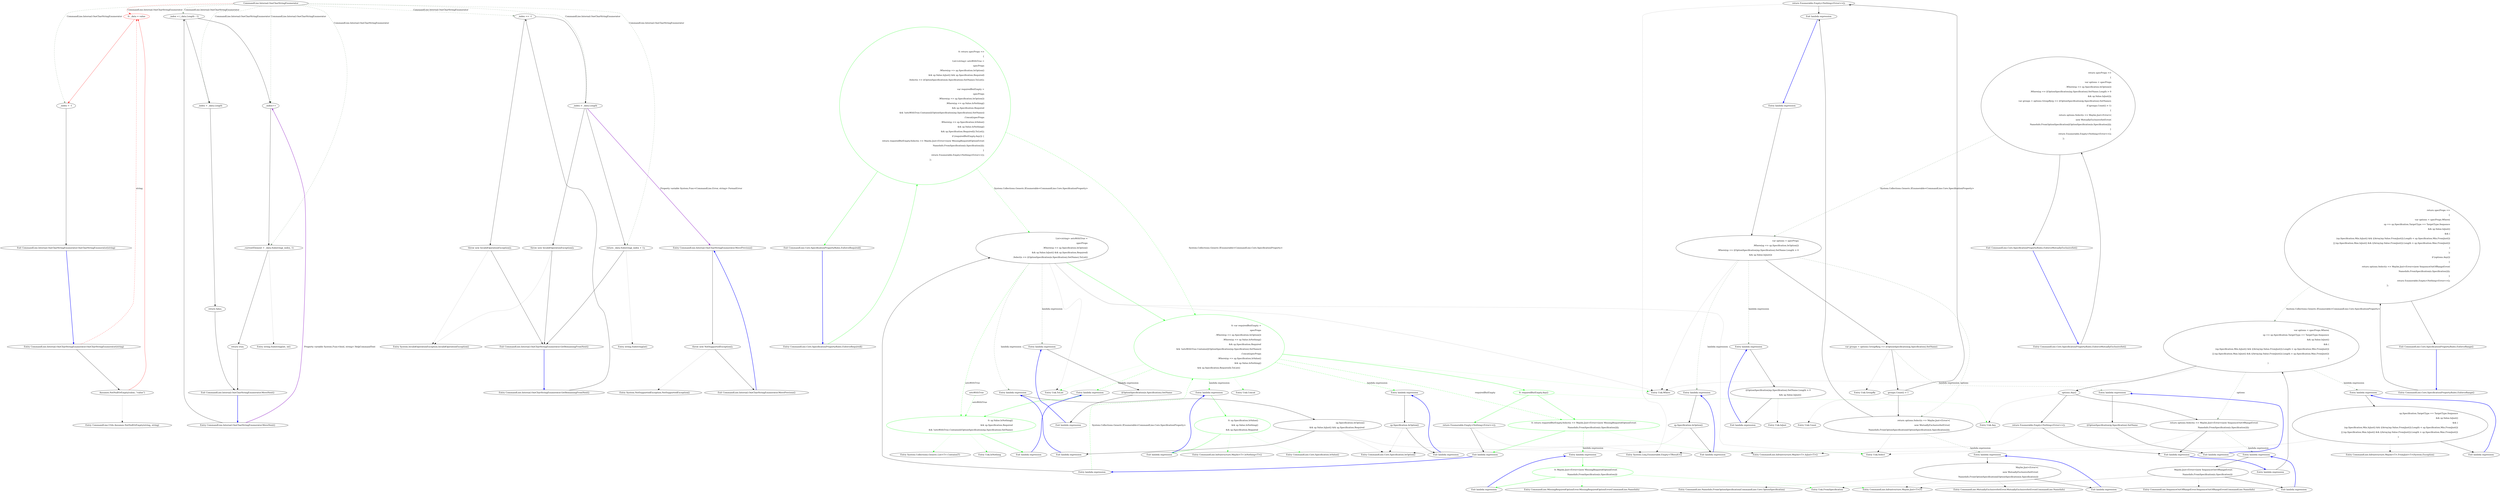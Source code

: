 digraph  {
n28 [label="CommandLine.Internal.OneCharStringEnumerator", span=""];
n0 [cluster="CommandLine.Internal.OneCharStringEnumerator.OneCharStringEnumerator(string)", label="Entry CommandLine.Internal.OneCharStringEnumerator.OneCharStringEnumerator(string)", span="37-37"];
n1 [cluster="CommandLine.Internal.OneCharStringEnumerator.OneCharStringEnumerator(string)", label="Assumes.NotNullOrEmpty(value, ''value'')", span="39-39"];
n2 [cluster="CommandLine.Internal.OneCharStringEnumerator.OneCharStringEnumerator(string)", color=red, community=0, label="0: _data = value", span="40-40"];
n5 [cluster="CommandLine.Utils.Assumes.NotNullOrEmpty(string, string)", label="Entry CommandLine.Utils.Assumes.NotNullOrEmpty(string, string)", span="54-54"];
n3 [cluster="CommandLine.Internal.OneCharStringEnumerator.OneCharStringEnumerator(string)", label="_index = -1", span="41-41"];
n4 [cluster="CommandLine.Internal.OneCharStringEnumerator.OneCharStringEnumerator(string)", label="Exit CommandLine.Internal.OneCharStringEnumerator.OneCharStringEnumerator(string)", span="37-37"];
n6 [cluster="CommandLine.Internal.OneCharStringEnumerator.MoveNext()", label="Entry CommandLine.Internal.OneCharStringEnumerator.MoveNext()", span="75-75"];
n7 [cluster="CommandLine.Internal.OneCharStringEnumerator.MoveNext()", label="_index < (_data.Length - 1)", span="77-77"];
n8 [cluster="CommandLine.Internal.OneCharStringEnumerator.MoveNext()", label="_index++", span="79-79"];
n11 [cluster="CommandLine.Internal.OneCharStringEnumerator.MoveNext()", label="_index = _data.Length", span="83-83"];
n9 [cluster="CommandLine.Internal.OneCharStringEnumerator.MoveNext()", label="_currentElement = _data.Substring(_index, 1)", span="80-80"];
n10 [cluster="CommandLine.Internal.OneCharStringEnumerator.MoveNext()", label="return true;", span="81-81"];
n14 [cluster="string.Substring(int, int)", label="Entry string.Substring(int, int)", span="0-0"];
n12 [cluster="CommandLine.Internal.OneCharStringEnumerator.MoveNext()", label="return false;", span="84-84"];
n13 [cluster="CommandLine.Internal.OneCharStringEnumerator.MoveNext()", label="Exit CommandLine.Internal.OneCharStringEnumerator.MoveNext()", span="75-75"];
n15 [cluster="CommandLine.Internal.OneCharStringEnumerator.GetRemainingFromNext()", label="Entry CommandLine.Internal.OneCharStringEnumerator.GetRemainingFromNext()", span="87-87"];
n16 [cluster="CommandLine.Internal.OneCharStringEnumerator.GetRemainingFromNext()", label="_index == -1", span="89-89"];
n17 [cluster="CommandLine.Internal.OneCharStringEnumerator.GetRemainingFromNext()", label="throw new InvalidOperationException();", span="89-89"];
n18 [cluster="CommandLine.Internal.OneCharStringEnumerator.GetRemainingFromNext()", label="_index > _data.Length", span="90-90"];
n19 [cluster="CommandLine.Internal.OneCharStringEnumerator.GetRemainingFromNext()", label="throw new InvalidOperationException();", span="90-90"];
n20 [cluster="CommandLine.Internal.OneCharStringEnumerator.GetRemainingFromNext()", label="return _data.Substring(_index + 1);", span="91-91"];
n21 [cluster="CommandLine.Internal.OneCharStringEnumerator.GetRemainingFromNext()", label="Exit CommandLine.Internal.OneCharStringEnumerator.GetRemainingFromNext()", span="87-87"];
n23 [cluster="string.Substring(int)", label="Entry string.Substring(int)", span="0-0"];
n22 [cluster="System.InvalidOperationException.InvalidOperationException()", label="Entry System.InvalidOperationException.InvalidOperationException()", span="0-0"];
n24 [cluster="CommandLine.Internal.OneCharStringEnumerator.MovePrevious()", label="Entry CommandLine.Internal.OneCharStringEnumerator.MovePrevious()", span="94-94"];
n25 [cluster="CommandLine.Internal.OneCharStringEnumerator.MovePrevious()", label="throw new NotSupportedException();", span="94-94"];
n26 [cluster="CommandLine.Internal.OneCharStringEnumerator.MovePrevious()", label="Exit CommandLine.Internal.OneCharStringEnumerator.MovePrevious()", span="94-94"];
n27 [cluster="System.NotSupportedException.NotSupportedException()", label="Entry System.NotSupportedException.NotSupportedException()", span="0-0"];
d33 [cluster="CommandLine.Core.SpecificationPropertyRules.EnforceRequired()", color=green, community=0, label="0: return specProps =>\r\n            {\r\n                List<string> setsWithTrue =\r\n                    specProps\r\n                        .Where(sp => sp.Specification.IsOption()\r\n                            && sp.Value.IsJust() && sp.Specification.Required)\r\n                        .Select(s => ((OptionSpecification)s.Specification).SetName).ToList();\r\n                \r\n                var requiredButEmpty =\r\n                    specProps\r\n                        .Where(sp => sp.Specification.IsOption())\r\n                        .Where(sp => sp.Value.IsNothing()\r\n                            && sp.Specification.Required\r\n                            && !setsWithTrue.Contains(((OptionSpecification)sp.Specification).SetName))\r\n                    .Concat(specProps\r\n                        .Where(sp => sp.Specification.IsValue()\r\n                            && sp.Value.IsNothing()\r\n                            && sp.Specification.Required)).ToList();\r\n                    if (requiredButEmpty.Any()) {\r\n                        return requiredButEmpty.Select(s => Maybe.Just<Error>(new MissingRequiredOptionError(\r\n                            NameInfo.FromSpecification(s.Specification))));\r\n                    }\r\n                    return Enumerable.Empty<Nothing<Error>>();\r\n                };", span="39-62"];
d32 [cluster="CommandLine.Core.SpecificationPropertyRules.EnforceRequired()", label="Entry CommandLine.Core.SpecificationPropertyRules.EnforceRequired()", span="37-37"];
d34 [cluster="CommandLine.Core.SpecificationPropertyRules.EnforceRequired()", label="Exit CommandLine.Core.SpecificationPropertyRules.EnforceRequired()", span="37-37"];
d36 [cluster="lambda expression", label="List<string> setsWithTrue =\r\n                    specProps\r\n                        .Where(sp => sp.Specification.IsOption()\r\n                            && sp.Value.IsJust() && sp.Specification.Required)\r\n                        .Select(s => ((OptionSpecification)s.Specification).SetName).ToList()", span="41-45"];
d37 [cluster="lambda expression", color=green, community=0, label="0: var requiredButEmpty =\r\n                    specProps\r\n                        .Where(sp => sp.Specification.IsOption())\r\n                        .Where(sp => sp.Value.IsNothing()\r\n                            && sp.Specification.Required\r\n                            && !setsWithTrue.Contains(((OptionSpecification)sp.Specification).SetName))\r\n                    .Concat(specProps\r\n                        .Where(sp => sp.Specification.IsValue()\r\n                            && sp.Value.IsNothing()\r\n                            && sp.Specification.Required)).ToList()", span="47-56"];
d35 [cluster="lambda expression", label="Entry lambda expression", span="39-62"];
d38 [cluster="lambda expression", color=green, community=0, label="0: requiredButEmpty.Any()", span="57-57"];
d10 [cluster="Unk.Where", label="Entry Unk.Where", span=""];
d43 [cluster="Unk.Concat", label="Entry Unk.Concat", span=""];
d42 [cluster="Unk.ToList", label="Entry Unk.ToList", span=""];
d52 [cluster="lambda expression", label="Entry lambda expression", span="49-49"];
d55 [cluster="lambda expression", label="Entry lambda expression", span="50-52"];
d60 [cluster="lambda expression", label="Entry lambda expression", span="54-56"];
d39 [cluster="lambda expression", color=green, community=0, label="0: return requiredButEmpty.Select(s => Maybe.Just<Error>(new MissingRequiredOptionError(\r\n                            NameInfo.FromSpecification(s.Specification))));", span="58-59"];
d56 [cluster="lambda expression", color=green, community=0, label="0: sp.Value.IsNothing()\r\n                            && sp.Specification.Required\r\n                            && !setsWithTrue.Contains(((OptionSpecification)sp.Specification).SetName)", span="50-52"];
d87 [label=setsWithTrue, span=""];
d57 [cluster="lambda expression", label="Exit lambda expression", span="50-52"];
d58 [cluster="Unk.IsNothing", label="Entry Unk.IsNothing", span=""];
d59 [cluster="System.Collections.Generic.List<T>.Contains(T)", label="Entry System.Collections.Generic.List<T>.Contains(T)", span="0-0"];
d40 [cluster="lambda expression", label="return Enumerable.Empty<Nothing<Error>>();", span="61-61"];
d44 [cluster="Unk.Any", label="Entry Unk.Any", span=""];
d41 [cluster="lambda expression", label="Exit lambda expression", span="39-62"];
d13 [cluster="Unk.Select", label="Entry Unk.Select", span=""];
d65 [cluster="lambda expression", label="Entry lambda expression", span="58-59"];
d61 [cluster="lambda expression", color=green, community=0, label="0: sp.Specification.IsValue()\r\n                            && sp.Value.IsNothing()\r\n                            && sp.Specification.Required", span="54-56"];
d62 [cluster="lambda expression", label="Exit lambda expression", span="54-56"];
d63 [cluster="CommandLine.Core.Specification.IsValue()", label="Entry CommandLine.Core.Specification.IsValue()", span="15-15"];
d64 [cluster="CommandLine.Infrastructure.Maybe<T>.IsNothing<T>()", label="Entry CommandLine.Infrastructure.Maybe<T>.IsNothing<T>()", span="144-144"];
d66 [cluster="lambda expression", color=green, community=0, label="0: Maybe.Just<Error>(new MissingRequiredOptionError(\r\n                            NameInfo.FromSpecification(s.Specification)))", span="58-59"];
d67 [cluster="lambda expression", label="Exit lambda expression", span="58-59"];
d68 [cluster="CommandLine.MissingRequiredOptionError.MissingRequiredOptionError(CommandLine.NameInfo)", label="Entry CommandLine.MissingRequiredOptionError.MissingRequiredOptionError(CommandLine.NameInfo)", span="283-283"];
d69 [cluster="Unk.FromSpecification", label="Entry Unk.FromSpecification", span=""];
d31 [cluster="CommandLine.Infrastructure.Maybe.Just<T>(T)", label="Entry CommandLine.Infrastructure.Maybe.Just<T>(T)", span="68-68"];
d45 [cluster="lambda expression", label="Entry lambda expression", span="43-44"];
d49 [cluster="lambda expression", label="Entry lambda expression", span="45-45"];
d4 [cluster="lambda expression", label="var options = specProps\r\n                            .Where(sp => sp.Specification.IsOption())\r\n                            .Where(sp => ((OptionSpecification)sp.Specification).SetName.Length > 0\r\n                                   && sp.Value.IsJust())", span="22-25"];
d74 [cluster="lambda expression", label="var options = specProps.Where(\r\n                        sp => sp.Specification.TargetType == TargetType.Sequence\r\n                        && sp.Value.IsJust()\r\n                        && (\r\n                            (sp.Specification.Min.IsJust() && ((Array)sp.Value.FromJust()).Length < sp.Specification.Min.FromJust())\r\n                            || (sp.Specification.Max.IsJust() && ((Array)sp.Value.FromJust()).Length > sp.Specification.Max.FromJust())\r\n                        )\r\n                    )", span="69-76"];
d54 [cluster="lambda expression", label="Exit lambda expression", span="49-49"];
d53 [cluster="lambda expression", label="sp.Specification.IsOption()", span="49-49"];
d14 [cluster="System.Linq.Enumerable.Empty<TResult>()", label="Entry System.Linq.Enumerable.Empty<TResult>()", span="0-0"];
d75 [cluster="lambda expression", label="options.Any()", span="77-77"];
d7 [cluster="lambda expression", label="return options.Select(s => Maybe.Just<Error>(\r\n                            new MutuallyExclusiveSetError(\r\n                                NameInfo.FromOptionSpecification((OptionSpecification)s.Specification))));", span="29-31"];
d76 [cluster="lambda expression", label="return options.Select(s => Maybe.Just<Error>(new SequenceOutOfRangeError(\r\n                            NameInfo.FromSpecification(s.Specification))));", span="79-80"];
d84 [cluster="lambda expression", label="Maybe.Just<Error>(new SequenceOutOfRangeError(\r\n                            NameInfo.FromSpecification(s.Specification)))", span="79-80"];
d27 [cluster="lambda expression", label="Maybe.Just<Error>(\r\n                            new MutuallyExclusiveSetError(\r\n                                NameInfo.FromOptionSpecification((OptionSpecification)s.Specification)))", span="29-31"];
d47 [cluster="lambda expression", label="Exit lambda expression", span="43-44"];
d46 [cluster="lambda expression", label="sp.Specification.IsOption()\r\n                            && sp.Value.IsJust() && sp.Specification.Required", span="43-44"];
d51 [cluster="lambda expression", label="Exit lambda expression", span="45-45"];
d50 [cluster="lambda expression", label="((OptionSpecification)s.Specification).SetName", span="45-45"];
d1 [cluster="CommandLine.Core.SpecificationPropertyRules.EnforceMutuallyExclusiveSet()", label="return specProps =>\r\n                {\r\n                    var options = specProps\r\n                            .Where(sp => sp.Specification.IsOption())\r\n                            .Where(sp => ((OptionSpecification)sp.Specification).SetName.Length > 0\r\n                                   && sp.Value.IsJust());\r\n                    var groups = options.GroupBy(g => ((OptionSpecification)g.Specification).SetName);\r\n                    if (groups.Count() > 1)\r\n                    {\r\n                        return options.Select(s => Maybe.Just<Error>(\r\n                            new MutuallyExclusiveSetError(\r\n                                NameInfo.FromOptionSpecification((OptionSpecification)s.Specification))));\r\n                    }\r\n                    return Enumerable.Empty<Nothing<Error>>();\r\n                };", span="20-34"];
d3 [cluster="lambda expression", label="Entry lambda expression", span="20-34"];
d5 [cluster="lambda expression", label="var groups = options.GroupBy(g => ((OptionSpecification)g.Specification).SetName)", span="26-26"];
d15 [cluster="lambda expression", label="Entry lambda expression", span="23-23"];
d19 [cluster="lambda expression", label="Entry lambda expression", span="24-25"];
d71 [cluster="CommandLine.Core.SpecificationPropertyRules.EnforceRange()", label="return specProps =>\r\n                {\r\n                    var options = specProps.Where(\r\n                        sp => sp.Specification.TargetType == TargetType.Sequence\r\n                        && sp.Value.IsJust()\r\n                        && (\r\n                            (sp.Specification.Min.IsJust() && ((Array)sp.Value.FromJust()).Length < sp.Specification.Min.FromJust())\r\n                            || (sp.Specification.Max.IsJust() && ((Array)sp.Value.FromJust()).Length > sp.Specification.Max.FromJust())\r\n                        )\r\n                    );\r\n                    if (options.Any())\r\n                    {\r\n                        return options.Select(s => Maybe.Just<Error>(new SequenceOutOfRangeError(\r\n                            NameInfo.FromSpecification(s.Specification))));\r\n                    }\r\n                    return Enumerable.Empty<Nothing<Error>>();\r\n                };", span="67-83"];
d73 [cluster="lambda expression", label="Entry lambda expression", span="67-83"];
d79 [cluster="lambda expression", label="Entry lambda expression", span="70-75"];
d18 [cluster="CommandLine.Core.Specification.IsOption()", label="Entry CommandLine.Core.Specification.IsOption()", span="10-10"];
d8 [cluster="lambda expression", label="return Enumerable.Empty<Nothing<Error>>();", span="33-33"];
d77 [cluster="lambda expression", label="return Enumerable.Empty<Nothing<Error>>();", span="82-82"];
d6 [cluster="lambda expression", label="groups.Count() > 1", span="27-27"];
d9 [cluster="lambda expression", label="Exit lambda expression", span="20-34"];
d26 [cluster="lambda expression", label="Entry lambda expression", span="29-31"];
d78 [cluster="lambda expression", label="Exit lambda expression", span="67-83"];
d83 [cluster="lambda expression", label="Entry lambda expression", span="79-80"];
d85 [cluster="lambda expression", label="Exit lambda expression", span="79-80"];
d86 [cluster="CommandLine.SequenceOutOfRangeError.SequenceOutOfRangeError(CommandLine.NameInfo)", label="Entry CommandLine.SequenceOutOfRangeError.SequenceOutOfRangeError(CommandLine.NameInfo)", span="316-316"];
d28 [cluster="lambda expression", label="Exit lambda expression", span="29-31"];
d29 [cluster="CommandLine.MutuallyExclusiveSetError.MutuallyExclusiveSetError(CommandLine.NameInfo)", label="Entry CommandLine.MutuallyExclusiveSetError.MutuallyExclusiveSetError(CommandLine.NameInfo)", span="294-294"];
d30 [cluster="CommandLine.NameInfo.FromOptionSpecification(CommandLine.Core.OptionSpecification)", label="Entry CommandLine.NameInfo.FromOptionSpecification(CommandLine.Core.OptionSpecification)", span="60-60"];
d48 [cluster="CommandLine.Infrastructure.Maybe<T>.IsJust<T>()", label="Entry CommandLine.Infrastructure.Maybe<T>.IsJust<T>()", span="149-149"];
d0 [cluster="CommandLine.Core.SpecificationPropertyRules.EnforceMutuallyExclusiveSet()", label="Entry CommandLine.Core.SpecificationPropertyRules.EnforceMutuallyExclusiveSet()", span="18-18"];
d2 [cluster="CommandLine.Core.SpecificationPropertyRules.EnforceMutuallyExclusiveSet()", label="Exit CommandLine.Core.SpecificationPropertyRules.EnforceMutuallyExclusiveSet()", span="18-18"];
d11 [cluster="Unk.GroupBy", label="Entry Unk.GroupBy", span=""];
d23 [cluster="lambda expression", label="Entry lambda expression", span="26-26"];
d17 [cluster="lambda expression", label="Exit lambda expression", span="23-23"];
d16 [cluster="lambda expression", label="sp.Specification.IsOption()", span="23-23"];
d21 [cluster="lambda expression", label="Exit lambda expression", span="24-25"];
d20 [cluster="lambda expression", label="((OptionSpecification)sp.Specification).SetName.Length > 0\r\n                                   && sp.Value.IsJust()", span="24-25"];
d70 [cluster="CommandLine.Core.SpecificationPropertyRules.EnforceRange()", label="Entry CommandLine.Core.SpecificationPropertyRules.EnforceRange()", span="65-65"];
d72 [cluster="CommandLine.Core.SpecificationPropertyRules.EnforceRange()", label="Exit CommandLine.Core.SpecificationPropertyRules.EnforceRange()", span="65-65"];
d81 [cluster="lambda expression", label="Exit lambda expression", span="70-75"];
d80 [cluster="lambda expression", label="sp.Specification.TargetType == TargetType.Sequence\r\n                        && sp.Value.IsJust()\r\n                        && (\r\n                            (sp.Specification.Min.IsJust() && ((Array)sp.Value.FromJust()).Length < sp.Specification.Min.FromJust())\r\n                            || (sp.Specification.Max.IsJust() && ((Array)sp.Value.FromJust()).Length > sp.Specification.Max.FromJust())\r\n                        )", span="70-75"];
d12 [cluster="Unk.Count", label="Entry Unk.Count", span=""];
d25 [cluster="lambda expression", label="Exit lambda expression", span="26-26"];
d24 [cluster="lambda expression", label="((OptionSpecification)g.Specification).SetName", span="26-26"];
d22 [cluster="Unk.IsJust", label="Entry Unk.IsJust", span=""];
d82 [cluster="CommandLine.Infrastructure.Maybe<T>.FromJust<T>(System.Exception)", label="Entry CommandLine.Infrastructure.Maybe<T>.FromJust<T>(System.Exception)", span="134-134"];
n28 -> n2  [color=red, key=1, label="CommandLine.Internal.OneCharStringEnumerator", style=dashed];
n28 -> n3  [color=darkseagreen4, key=1, label="CommandLine.Internal.OneCharStringEnumerator", style=dashed];
n28 -> n7  [color=darkseagreen4, key=1, label="CommandLine.Internal.OneCharStringEnumerator", style=dashed];
n28 -> n8  [color=darkseagreen4, key=1, label="CommandLine.Internal.OneCharStringEnumerator", style=dashed];
n28 -> n9  [color=darkseagreen4, key=1, label="CommandLine.Internal.OneCharStringEnumerator", style=dashed];
n28 -> n11  [color=darkseagreen4, key=1, label="CommandLine.Internal.OneCharStringEnumerator", style=dashed];
n28 -> n16  [color=darkseagreen4, key=1, label="CommandLine.Internal.OneCharStringEnumerator", style=dashed];
n28 -> n18  [color=darkseagreen4, key=1, label="CommandLine.Internal.OneCharStringEnumerator", style=dashed];
n28 -> n20  [color=darkseagreen4, key=1, label="CommandLine.Internal.OneCharStringEnumerator", style=dashed];
n0 -> n1  [key=0, style=solid];
n0 -> n2  [color=red, key=1, label=string, style=dashed];
n1 -> n2  [color=red, key=0, style=solid];
n1 -> n5  [key=2, style=dotted];
n2 -> n3  [color=red, key=0, style=solid];
n3 -> n4  [key=0, style=solid];
n4 -> n0  [color=blue, key=0, style=bold];
n6 -> n7  [key=0, style=solid];
n6 -> n8  [color=darkorchid, key=3, label="Property variable System.Func<bool, string> HelpCommandText", style=bold];
n7 -> n8  [key=0, style=solid];
n7 -> n11  [key=0, style=solid];
n8 -> n9  [key=0, style=solid];
n11 -> n12  [key=0, style=solid];
n9 -> n10  [key=0, style=solid];
n9 -> n14  [key=2, style=dotted];
n10 -> n13  [key=0, style=solid];
n12 -> n13  [key=0, style=solid];
n13 -> n6  [color=blue, key=0, style=bold];
n15 -> n16  [key=0, style=solid];
n16 -> n17  [key=0, style=solid];
n16 -> n18  [key=0, style=solid];
n17 -> n21  [key=0, style=solid];
n17 -> n22  [key=2, style=dotted];
n18 -> n19  [key=0, style=solid];
n18 -> n20  [key=0, style=solid];
n18 -> n24  [color=darkorchid, key=3, label="Property variable System.Func<CommandLine.Error, string> FormatError", style=bold];
n19 -> n21  [key=0, style=solid];
n19 -> n22  [key=2, style=dotted];
n20 -> n21  [key=0, style=solid];
n20 -> n23  [key=2, style=dotted];
n21 -> n15  [color=blue, key=0, style=bold];
n24 -> n25  [key=0, style=solid];
n25 -> n26  [key=0, style=solid];
n25 -> n27  [key=2, style=dotted];
n26 -> n24  [color=blue, key=0, style=bold];
d33 -> d34  [color=green, key=0, style=solid];
d33 -> d36  [color=green, key=1, label="System.Collections.Generic.IEnumerable<CommandLine.Core.SpecificationProperty>", style=dashed];
d33 -> d37  [color=green, key=1, label="System.Collections.Generic.IEnumerable<CommandLine.Core.SpecificationProperty>", style=dashed];
d32 -> d33  [color=green, key=0, style=solid];
d34 -> d32  [color=blue, key=0, style=bold];
d36 -> d37  [color=green, key=0, style=solid];
d36 -> d56  [color=green, key=1, label=setsWithTrue, style=dashed];
d36 -> d10  [key=2, style=dotted];
d36 -> d13  [key=2, style=dotted];
d36 -> d42  [key=2, style=dotted];
d36 -> d45  [color=darkseagreen4, key=1, label="lambda expression", style=dashed];
d36 -> d49  [color=darkseagreen4, key=1, label="lambda expression", style=dashed];
d37 -> d38  [color=green, key=0, style=solid];
d37 -> d10  [color=green, key=2, style=dotted];
d37 -> d43  [color=green, key=2, style=dotted];
d37 -> d42  [color=green, key=2, style=dotted];
d37 -> d52  [color=green, key=1, label="lambda expression", style=dashed];
d37 -> d55  [color=green, key=1, label="lambda expression", style=dashed];
d37 -> d60  [color=green, key=1, label="lambda expression", style=dashed];
d37 -> d39  [color=green, key=1, label=requiredButEmpty, style=dashed];
d35 -> d37  [color=green, key=1, label="System.Collections.Generic.IEnumerable<CommandLine.Core.SpecificationProperty>", style=dashed];
d35 -> d36  [key=0, style=solid];
d38 -> d39  [color=green, key=0, style=solid];
d38 -> d40  [color=green, key=0, style=solid];
d38 -> d44  [color=green, key=2, style=dotted];
d52 -> d53  [key=0, style=solid];
d55 -> d56  [color=green, key=0, style=solid];
d60 -> d61  [color=green, key=0, style=solid];
d39 -> d41  [color=green, key=0, style=solid];
d39 -> d13  [color=green, key=2, style=dotted];
d39 -> d65  [color=green, key=1, label="lambda expression", style=dashed];
d56 -> d57  [color=green, key=0, style=solid];
d56 -> d58  [color=green, key=2, style=dotted];
d56 -> d59  [color=green, key=2, style=dotted];
d87 -> d56  [color=green, key=1, label=setsWithTrue, style=dashed];
d57 -> d55  [color=blue, key=0, style=bold];
d40 -> d41  [key=0, style=solid];
d40 -> d14  [key=2, style=dotted];
d41 -> d35  [color=blue, key=0, style=bold];
d65 -> d66  [color=green, key=0, style=solid];
d61 -> d62  [color=green, key=0, style=solid];
d61 -> d63  [color=green, key=2, style=dotted];
d61 -> d64  [color=green, key=2, style=dotted];
d62 -> d60  [color=blue, key=0, style=bold];
d66 -> d67  [color=green, key=0, style=solid];
d66 -> d68  [color=green, key=2, style=dotted];
d66 -> d69  [color=green, key=2, style=dotted];
d66 -> d31  [color=green, key=2, style=dotted];
d67 -> d65  [color=blue, key=0, style=bold];
d45 -> d46  [key=0, style=solid];
d49 -> d50  [key=0, style=solid];
d4 -> d10  [key=2, style=dotted];
d4 -> d5  [key=0, style=solid];
d4 -> d15  [color=darkseagreen4, key=1, label="lambda expression", style=dashed];
d4 -> d19  [color=darkseagreen4, key=1, label="lambda expression", style=dashed];
d4 -> d7  [color=darkseagreen4, key=1, label=options, style=dashed];
d74 -> d10  [key=2, style=dotted];
d74 -> d75  [key=0, style=solid];
d74 -> d79  [color=darkseagreen4, key=1, label="lambda expression", style=dashed];
d74 -> d76  [color=darkseagreen4, key=1, label=options, style=dashed];
d54 -> d52  [color=blue, key=0, style=bold];
d53 -> d54  [key=0, style=solid];
d53 -> d18  [key=2, style=dotted];
d75 -> d44  [key=2, style=dotted];
d75 -> d76  [key=0, style=solid];
d75 -> d77  [key=0, style=solid];
d7 -> d13  [key=2, style=dotted];
d7 -> d9  [key=0, style=solid];
d7 -> d26  [color=darkseagreen4, key=1, label="lambda expression", style=dashed];
d76 -> d13  [key=2, style=dotted];
d76 -> d78  [key=0, style=solid];
d76 -> d83  [color=darkseagreen4, key=1, label="lambda expression", style=dashed];
d84 -> d69  [key=2, style=dotted];
d84 -> d31  [key=2, style=dotted];
d84 -> d85  [key=0, style=solid];
d84 -> d86  [key=2, style=dotted];
d27 -> d31  [key=2, style=dotted];
d27 -> d28  [key=0, style=solid];
d27 -> d29  [key=2, style=dotted];
d27 -> d30  [key=2, style=dotted];
d47 -> d45  [color=blue, key=0, style=bold];
d46 -> d47  [key=0, style=solid];
d46 -> d18  [key=2, style=dotted];
d46 -> d48  [key=2, style=dotted];
d51 -> d49  [color=blue, key=0, style=bold];
d50 -> d51  [key=0, style=solid];
d1 -> d4  [color=darkseagreen4, key=1, label="System.Collections.Generic.IEnumerable<CommandLine.Core.SpecificationProperty>", style=dashed];
d1 -> d2  [key=0, style=solid];
d3 -> d4  [key=0, style=solid];
d5 -> d6  [key=0, style=solid];
d5 -> d11  [key=2, style=dotted];
d5 -> d23  [color=darkseagreen4, key=1, label="lambda expression", style=dashed];
d15 -> d16  [key=0, style=solid];
d19 -> d20  [key=0, style=solid];
d71 -> d74  [color=darkseagreen4, key=1, label="System.Collections.Generic.IEnumerable<CommandLine.Core.SpecificationProperty>", style=dashed];
d71 -> d72  [key=0, style=solid];
d73 -> d74  [key=0, style=solid];
d79 -> d80  [key=0, style=solid];
d8 -> d14  [key=2, style=dotted];
d8 -> d9  [key=0, style=solid];
d77 -> d14  [key=2, style=dotted];
d77 -> d78  [key=0, style=solid];
d6 -> d7  [key=0, style=solid];
d6 -> d8  [key=0, style=solid];
d6 -> d12  [key=2, style=dotted];
d9 -> d3  [color=blue, key=0, style=bold];
d26 -> d27  [key=0, style=solid];
d78 -> d73  [color=blue, key=0, style=bold];
d83 -> d84  [key=0, style=solid];
d85 -> d83  [color=blue, key=0, style=bold];
d28 -> d26  [color=blue, key=0, style=bold];
d0 -> d1  [key=0, style=solid];
d2 -> d0  [color=blue, key=0, style=bold];
d23 -> d24  [key=0, style=solid];
d17 -> d15  [color=blue, key=0, style=bold];
d16 -> d18  [key=2, style=dotted];
d16 -> d17  [key=0, style=solid];
d21 -> d19  [color=blue, key=0, style=bold];
d20 -> d21  [key=0, style=solid];
d20 -> d22  [key=2, style=dotted];
d70 -> d71  [key=0, style=solid];
d72 -> d70  [color=blue, key=0, style=bold];
d81 -> d79  [color=blue, key=0, style=bold];
d80 -> d48  [key=2, style=dotted];
d80 -> d81  [key=0, style=solid];
d80 -> d82  [key=2, style=dotted];
d25 -> d23  [color=blue, key=0, style=bold];
d24 -> d25  [key=0, style=solid];
}
